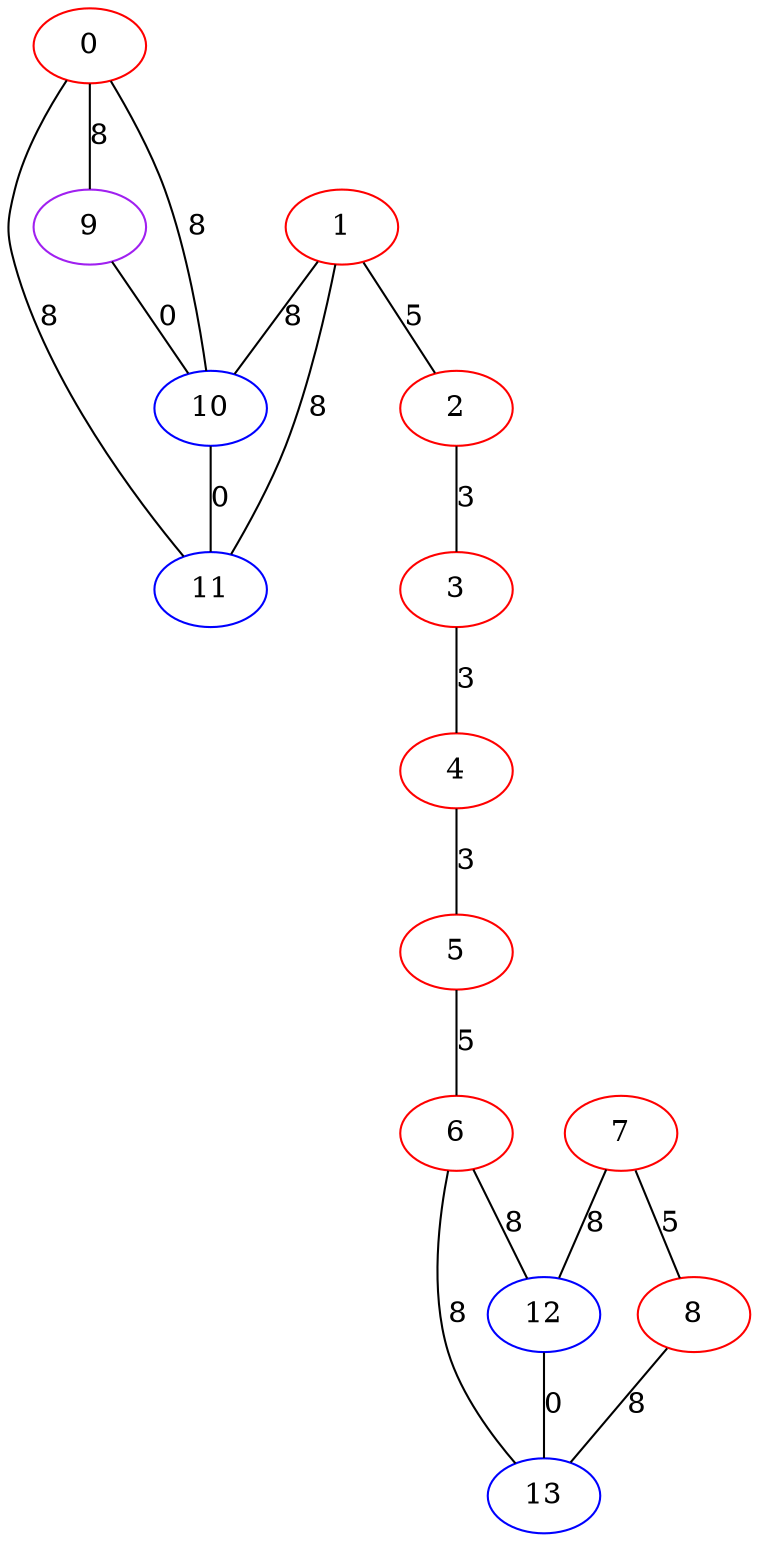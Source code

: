 graph "" {
0 [color=red, weight=1];
1 [color=red, weight=1];
2 [color=red, weight=1];
3 [color=red, weight=1];
4 [color=red, weight=1];
5 [color=red, weight=1];
6 [color=red, weight=1];
7 [color=red, weight=1];
8 [color=red, weight=1];
9 [color=purple, weight=4];
10 [color=blue, weight=3];
11 [color=blue, weight=3];
12 [color=blue, weight=3];
13 [color=blue, weight=3];
0 -- 9  [key=0, label=8];
0 -- 10  [key=0, label=8];
0 -- 11  [key=0, label=8];
1 -- 2  [key=0, label=5];
1 -- 11  [key=0, label=8];
1 -- 10  [key=0, label=8];
2 -- 3  [key=0, label=3];
3 -- 4  [key=0, label=3];
4 -- 5  [key=0, label=3];
5 -- 6  [key=0, label=5];
6 -- 12  [key=0, label=8];
6 -- 13  [key=0, label=8];
7 -- 8  [key=0, label=5];
7 -- 12  [key=0, label=8];
8 -- 13  [key=0, label=8];
9 -- 10  [key=0, label=0];
10 -- 11  [key=0, label=0];
12 -- 13  [key=0, label=0];
}
